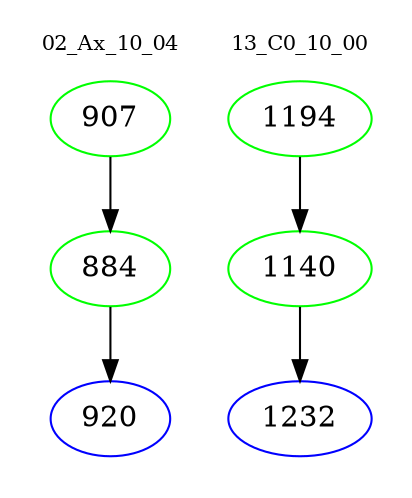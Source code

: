 digraph{
subgraph cluster_0 {
color = white
label = "02_Ax_10_04";
fontsize=10;
T0_907 [label="907", color="green"]
T0_907 -> T0_884 [color="black"]
T0_884 [label="884", color="green"]
T0_884 -> T0_920 [color="black"]
T0_920 [label="920", color="blue"]
}
subgraph cluster_1 {
color = white
label = "13_C0_10_00";
fontsize=10;
T1_1194 [label="1194", color="green"]
T1_1194 -> T1_1140 [color="black"]
T1_1140 [label="1140", color="green"]
T1_1140 -> T1_1232 [color="black"]
T1_1232 [label="1232", color="blue"]
}
}
